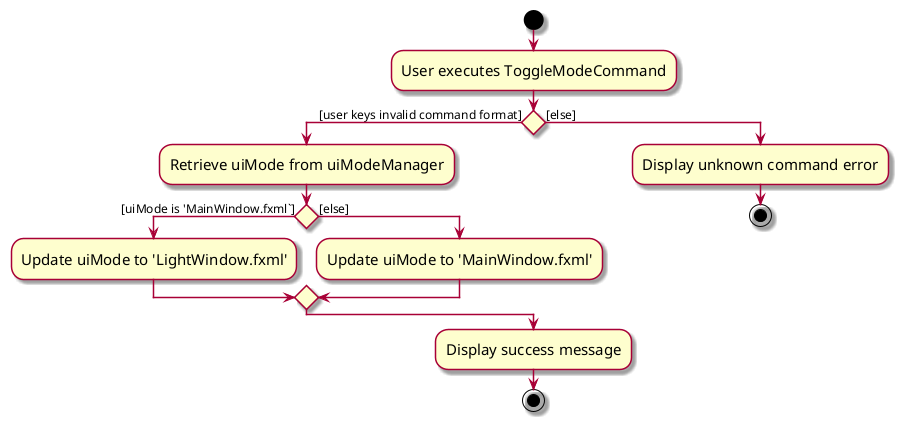 @startuml
skin rose
skinparam ActivityFontSize 15
skinparam ArrowFontSize 12
start
:User executes ToggleModeCommand;

'Since the beta syntax does not support placing the condition outside the
'diamond we place it as the true branch instead.

if () then ([user keys invalid command format])
    :Retrieve uiMode from uiModeManager;
    if () then ([uiMode is 'MainWindow.fxml`])
        :Update uiMode to 'LightWindow.fxml';
    else ([else])
        :Update uiMode to 'MainWindow.fxml';
    endif
else ([else])
    :Display unknown command error;
stop
endif
:Display success message;
stop
@enduml
